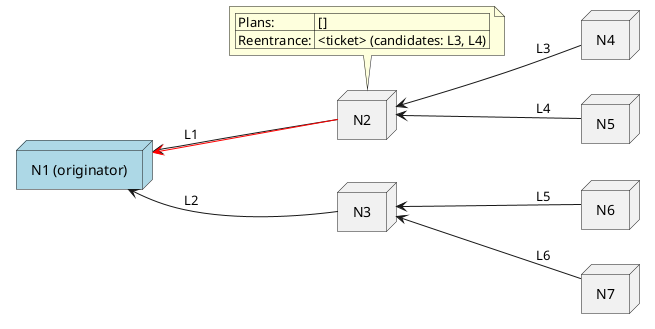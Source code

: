 @startuml
left to right direction

node "N1 (originator)" as N1 #LightBlue
node N2
node N3
node N4
node N5
node N6
node N7

N1 <-- N2 : L1
N1 <-- N3 : L2
N1 <-[#Red]- N2
N2 <-- N4 : L3
N2 <-- N5 : L4
N3 <-- N6 : L5
N3 <-- N7 : L6

note top of N2
		| Plans: | [] |
		| Reentrance: | <ticket> (candidates: L3, L4) |
end note


@enduml
